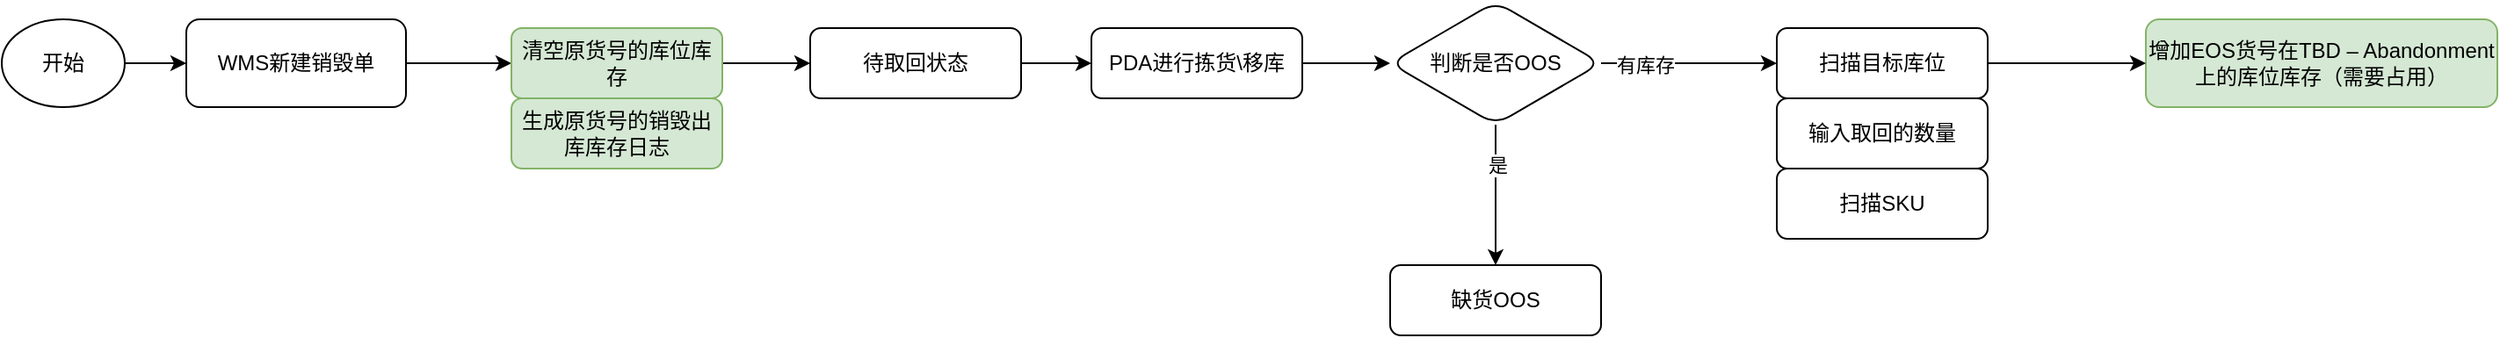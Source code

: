 <mxfile version="27.1.3">
  <diagram name="第 1 页" id="SBEC2bcYsUzqKlGrP__U">
    <mxGraphModel dx="1043" dy="563" grid="1" gridSize="10" guides="1" tooltips="1" connect="1" arrows="1" fold="1" page="1" pageScale="1" pageWidth="827" pageHeight="1169" math="0" shadow="0">
      <root>
        <mxCell id="0" />
        <mxCell id="1" parent="0" />
        <mxCell id="6b_HaOH0MpqOQaZXL_W9-2" style="edgeStyle=orthogonalEdgeStyle;rounded=0;orthogonalLoop=1;jettySize=auto;html=1;exitX=1;exitY=0.5;exitDx=0;exitDy=0;" edge="1" parent="1" source="6b_HaOH0MpqOQaZXL_W9-1" target="6b_HaOH0MpqOQaZXL_W9-3">
          <mxGeometry relative="1" as="geometry">
            <mxPoint x="240" y="125" as="targetPoint" />
          </mxGeometry>
        </mxCell>
        <mxCell id="6b_HaOH0MpqOQaZXL_W9-1" value="开始" style="ellipse;whiteSpace=wrap;html=1;" vertex="1" parent="1">
          <mxGeometry x="100" y="100" width="70" height="50" as="geometry" />
        </mxCell>
        <mxCell id="6b_HaOH0MpqOQaZXL_W9-4" style="edgeStyle=orthogonalEdgeStyle;rounded=0;orthogonalLoop=1;jettySize=auto;html=1;exitX=1;exitY=0.5;exitDx=0;exitDy=0;" edge="1" parent="1" source="6b_HaOH0MpqOQaZXL_W9-3" target="6b_HaOH0MpqOQaZXL_W9-5">
          <mxGeometry relative="1" as="geometry">
            <mxPoint x="400" y="125" as="targetPoint" />
          </mxGeometry>
        </mxCell>
        <mxCell id="6b_HaOH0MpqOQaZXL_W9-3" value="WMS新建销毁单" style="whiteSpace=wrap;html=1;rounded=1;glass=0;strokeWidth=1;shadow=0;" vertex="1" parent="1">
          <mxGeometry x="205" y="100" width="125" height="50" as="geometry" />
        </mxCell>
        <mxCell id="6b_HaOH0MpqOQaZXL_W9-10" style="edgeStyle=orthogonalEdgeStyle;rounded=0;orthogonalLoop=1;jettySize=auto;html=1;exitX=1;exitY=0.5;exitDx=0;exitDy=0;" edge="1" parent="1" source="6b_HaOH0MpqOQaZXL_W9-5" target="6b_HaOH0MpqOQaZXL_W9-11">
          <mxGeometry relative="1" as="geometry">
            <mxPoint x="610" y="125" as="targetPoint" />
          </mxGeometry>
        </mxCell>
        <mxCell id="6b_HaOH0MpqOQaZXL_W9-5" value="清空原货号的库位库存" style="rounded=1;whiteSpace=wrap;html=1;fontSize=12;glass=0;strokeWidth=1;shadow=0;fillColor=#d5e8d4;strokeColor=#82b366;" vertex="1" parent="1">
          <mxGeometry x="390" y="105" width="120" height="40" as="geometry" />
        </mxCell>
        <mxCell id="6b_HaOH0MpqOQaZXL_W9-6" value="生成原货号的销毁出库库存日志" style="rounded=1;whiteSpace=wrap;html=1;fontSize=12;glass=0;strokeWidth=1;shadow=0;fillColor=#d5e8d4;strokeColor=#82b366;" vertex="1" parent="1">
          <mxGeometry x="390" y="145" width="120" height="40" as="geometry" />
        </mxCell>
        <mxCell id="6b_HaOH0MpqOQaZXL_W9-12" style="edgeStyle=orthogonalEdgeStyle;rounded=0;orthogonalLoop=1;jettySize=auto;html=1;exitX=1;exitY=0.5;exitDx=0;exitDy=0;" edge="1" parent="1" source="6b_HaOH0MpqOQaZXL_W9-11" target="6b_HaOH0MpqOQaZXL_W9-14">
          <mxGeometry relative="1" as="geometry">
            <mxPoint x="750" y="125" as="targetPoint" />
          </mxGeometry>
        </mxCell>
        <mxCell id="6b_HaOH0MpqOQaZXL_W9-11" value="待取回状态" style="rounded=1;whiteSpace=wrap;html=1;fontSize=12;glass=0;strokeWidth=1;shadow=0;" vertex="1" parent="1">
          <mxGeometry x="560" y="105" width="120" height="40" as="geometry" />
        </mxCell>
        <mxCell id="6b_HaOH0MpqOQaZXL_W9-13" value="增加EOS货号在TBD – Abandonment上的库位库存（需要占用）" style="rounded=1;whiteSpace=wrap;html=1;fontSize=12;glass=0;strokeWidth=1;shadow=0;fillColor=#d5e8d4;strokeColor=#82b366;" vertex="1" parent="1">
          <mxGeometry x="1320" y="100" width="200" height="50" as="geometry" />
        </mxCell>
        <mxCell id="6b_HaOH0MpqOQaZXL_W9-21" style="edgeStyle=orthogonalEdgeStyle;rounded=0;orthogonalLoop=1;jettySize=auto;html=1;exitX=1;exitY=0.5;exitDx=0;exitDy=0;" edge="1" parent="1" source="6b_HaOH0MpqOQaZXL_W9-14" target="6b_HaOH0MpqOQaZXL_W9-25">
          <mxGeometry relative="1" as="geometry">
            <mxPoint x="920" y="125" as="targetPoint" />
          </mxGeometry>
        </mxCell>
        <mxCell id="6b_HaOH0MpqOQaZXL_W9-14" value="PDA进行拣货\移库" style="rounded=1;whiteSpace=wrap;html=1;fontSize=12;glass=0;strokeWidth=1;shadow=0;" vertex="1" parent="1">
          <mxGeometry x="720" y="105" width="120" height="40" as="geometry" />
        </mxCell>
        <mxCell id="6b_HaOH0MpqOQaZXL_W9-33" style="edgeStyle=orthogonalEdgeStyle;rounded=0;orthogonalLoop=1;jettySize=auto;html=1;exitX=1;exitY=0.5;exitDx=0;exitDy=0;entryX=0;entryY=0.5;entryDx=0;entryDy=0;" edge="1" parent="1" source="6b_HaOH0MpqOQaZXL_W9-17" target="6b_HaOH0MpqOQaZXL_W9-13">
          <mxGeometry relative="1" as="geometry" />
        </mxCell>
        <mxCell id="6b_HaOH0MpqOQaZXL_W9-17" value="扫描目标库位" style="rounded=1;whiteSpace=wrap;html=1;fontSize=12;glass=0;strokeWidth=1;shadow=0;" vertex="1" parent="1">
          <mxGeometry x="1110" y="105" width="120" height="40" as="geometry" />
        </mxCell>
        <mxCell id="6b_HaOH0MpqOQaZXL_W9-20" value="输入取回的数量" style="rounded=1;whiteSpace=wrap;html=1;fontSize=12;glass=0;strokeWidth=1;shadow=0;" vertex="1" parent="1">
          <mxGeometry x="1110" y="145" width="120" height="40" as="geometry" />
        </mxCell>
        <mxCell id="6b_HaOH0MpqOQaZXL_W9-27" style="edgeStyle=orthogonalEdgeStyle;rounded=0;orthogonalLoop=1;jettySize=auto;html=1;exitX=0.5;exitY=1;exitDx=0;exitDy=0;entryX=0.5;entryY=0;entryDx=0;entryDy=0;" edge="1" parent="1" source="6b_HaOH0MpqOQaZXL_W9-25" target="6b_HaOH0MpqOQaZXL_W9-28">
          <mxGeometry relative="1" as="geometry">
            <mxPoint x="950" y="260" as="targetPoint" />
          </mxGeometry>
        </mxCell>
        <mxCell id="6b_HaOH0MpqOQaZXL_W9-29" value="是" style="edgeLabel;html=1;align=center;verticalAlign=middle;resizable=0;points=[];" vertex="1" connectable="0" parent="6b_HaOH0MpqOQaZXL_W9-27">
          <mxGeometry x="-0.427" y="1" relative="1" as="geometry">
            <mxPoint as="offset" />
          </mxGeometry>
        </mxCell>
        <mxCell id="6b_HaOH0MpqOQaZXL_W9-30" style="edgeStyle=orthogonalEdgeStyle;rounded=0;orthogonalLoop=1;jettySize=auto;html=1;exitX=1;exitY=0.5;exitDx=0;exitDy=0;entryX=0;entryY=0.5;entryDx=0;entryDy=0;" edge="1" parent="1" source="6b_HaOH0MpqOQaZXL_W9-25" target="6b_HaOH0MpqOQaZXL_W9-17">
          <mxGeometry relative="1" as="geometry">
            <mxPoint x="1160" y="125" as="targetPoint" />
          </mxGeometry>
        </mxCell>
        <mxCell id="6b_HaOH0MpqOQaZXL_W9-31" value="有库存" style="edgeLabel;html=1;align=center;verticalAlign=middle;resizable=0;points=[];" vertex="1" connectable="0" parent="6b_HaOH0MpqOQaZXL_W9-30">
          <mxGeometry x="-0.511" y="-1" relative="1" as="geometry">
            <mxPoint as="offset" />
          </mxGeometry>
        </mxCell>
        <mxCell id="6b_HaOH0MpqOQaZXL_W9-25" value="判断是否OOS" style="rounded=1;whiteSpace=wrap;html=1;fontSize=12;glass=0;strokeWidth=1;shadow=0;shape=rhombus;perimeter=rhombusPerimeter;" vertex="1" parent="1">
          <mxGeometry x="890" y="90" width="120" height="70" as="geometry" />
        </mxCell>
        <mxCell id="6b_HaOH0MpqOQaZXL_W9-28" value="缺货OOS" style="rounded=1;whiteSpace=wrap;html=1;fontSize=12;glass=0;strokeWidth=1;shadow=0;" vertex="1" parent="1">
          <mxGeometry x="890" y="240" width="120" height="40" as="geometry" />
        </mxCell>
        <mxCell id="6b_HaOH0MpqOQaZXL_W9-32" value="扫描SKU" style="rounded=1;whiteSpace=wrap;html=1;fontSize=12;glass=0;strokeWidth=1;shadow=0;" vertex="1" parent="1">
          <mxGeometry x="1110" y="185" width="120" height="40" as="geometry" />
        </mxCell>
      </root>
    </mxGraphModel>
  </diagram>
</mxfile>
